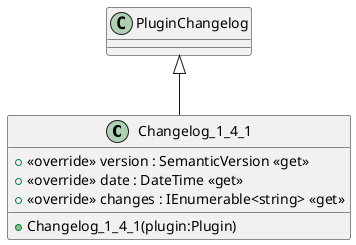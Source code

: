 @startuml
class Changelog_1_4_1 {
    + Changelog_1_4_1(plugin:Plugin)
    + <<override>> version : SemanticVersion <<get>>
    + <<override>> date : DateTime <<get>>
    + <<override>> changes : IEnumerable<string> <<get>>
}
PluginChangelog <|-- Changelog_1_4_1
@enduml
